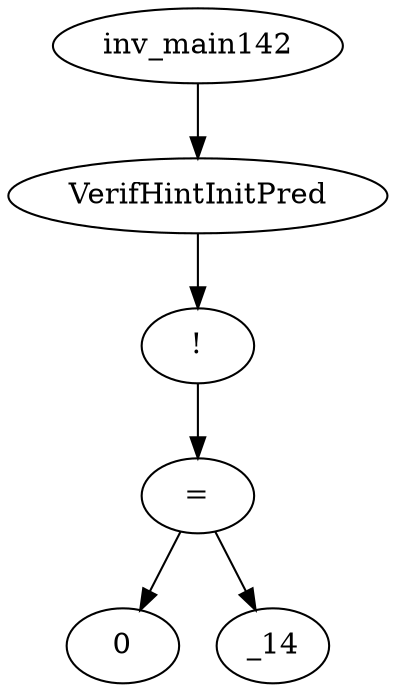 digraph dag {
0 [label="inv_main142"];
1 [label="VerifHintInitPred"];
2 [label="!"];
3 [label="="];
4 [label="0"];
5 [label="_14"];
0->1
1->2
2->3
3->5
3 -> 4
}
